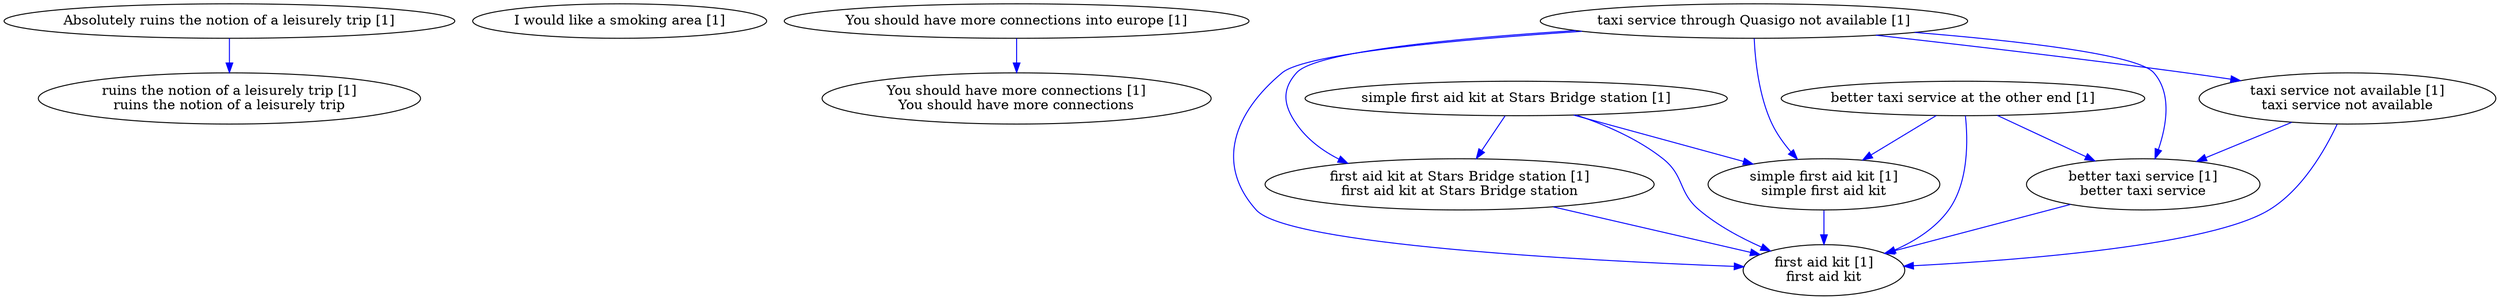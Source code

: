 digraph collapsedGraph {
"Absolutely ruins the notion of a leisurely trip [1]""ruins the notion of a leisurely trip [1]\nruins the notion of a leisurely trip""I would like a smoking area [1]""You should have more connections into europe [1]""You should have more connections [1]\nYou should have more connections""better taxi service at the other end [1]""better taxi service [1]\nbetter taxi service""simple first aid kit at Stars Bridge station [1]""first aid kit at Stars Bridge station [1]\nfirst aid kit at Stars Bridge station""first aid kit [1]\nfirst aid kit""simple first aid kit [1]\nsimple first aid kit""taxi service through Quasigo not available [1]""taxi service not available [1]\ntaxi service not available""Absolutely ruins the notion of a leisurely trip [1]" -> "ruins the notion of a leisurely trip [1]\nruins the notion of a leisurely trip" [color=blue]
"You should have more connections into europe [1]" -> "You should have more connections [1]\nYou should have more connections" [color=blue]
"better taxi service at the other end [1]" -> "better taxi service [1]\nbetter taxi service" [color=blue]
"simple first aid kit at Stars Bridge station [1]" -> "first aid kit at Stars Bridge station [1]\nfirst aid kit at Stars Bridge station" [color=blue]
"first aid kit at Stars Bridge station [1]\nfirst aid kit at Stars Bridge station" -> "first aid kit [1]\nfirst aid kit" [color=blue]
"simple first aid kit at Stars Bridge station [1]" -> "simple first aid kit [1]\nsimple first aid kit" [color=blue]
"simple first aid kit [1]\nsimple first aid kit" -> "first aid kit [1]\nfirst aid kit" [color=blue]
"simple first aid kit at Stars Bridge station [1]" -> "first aid kit [1]\nfirst aid kit" [color=blue]
"better taxi service [1]\nbetter taxi service" -> "first aid kit [1]\nfirst aid kit" [color=blue]
"better taxi service at the other end [1]" -> "simple first aid kit [1]\nsimple first aid kit" [color=blue]
"better taxi service at the other end [1]" -> "first aid kit [1]\nfirst aid kit" [color=blue]
"taxi service through Quasigo not available [1]" -> "taxi service not available [1]\ntaxi service not available" [color=blue]
"taxi service not available [1]\ntaxi service not available" -> "first aid kit [1]\nfirst aid kit" [color=blue]
"taxi service through Quasigo not available [1]" -> "simple first aid kit [1]\nsimple first aid kit" [color=blue]
"taxi service through Quasigo not available [1]" -> "first aid kit at Stars Bridge station [1]\nfirst aid kit at Stars Bridge station" [color=blue]
"taxi service not available [1]\ntaxi service not available" -> "better taxi service [1]\nbetter taxi service" [color=blue]
"taxi service through Quasigo not available [1]" -> "first aid kit [1]\nfirst aid kit" [color=blue]
"taxi service through Quasigo not available [1]" -> "better taxi service [1]\nbetter taxi service" [color=blue]
}